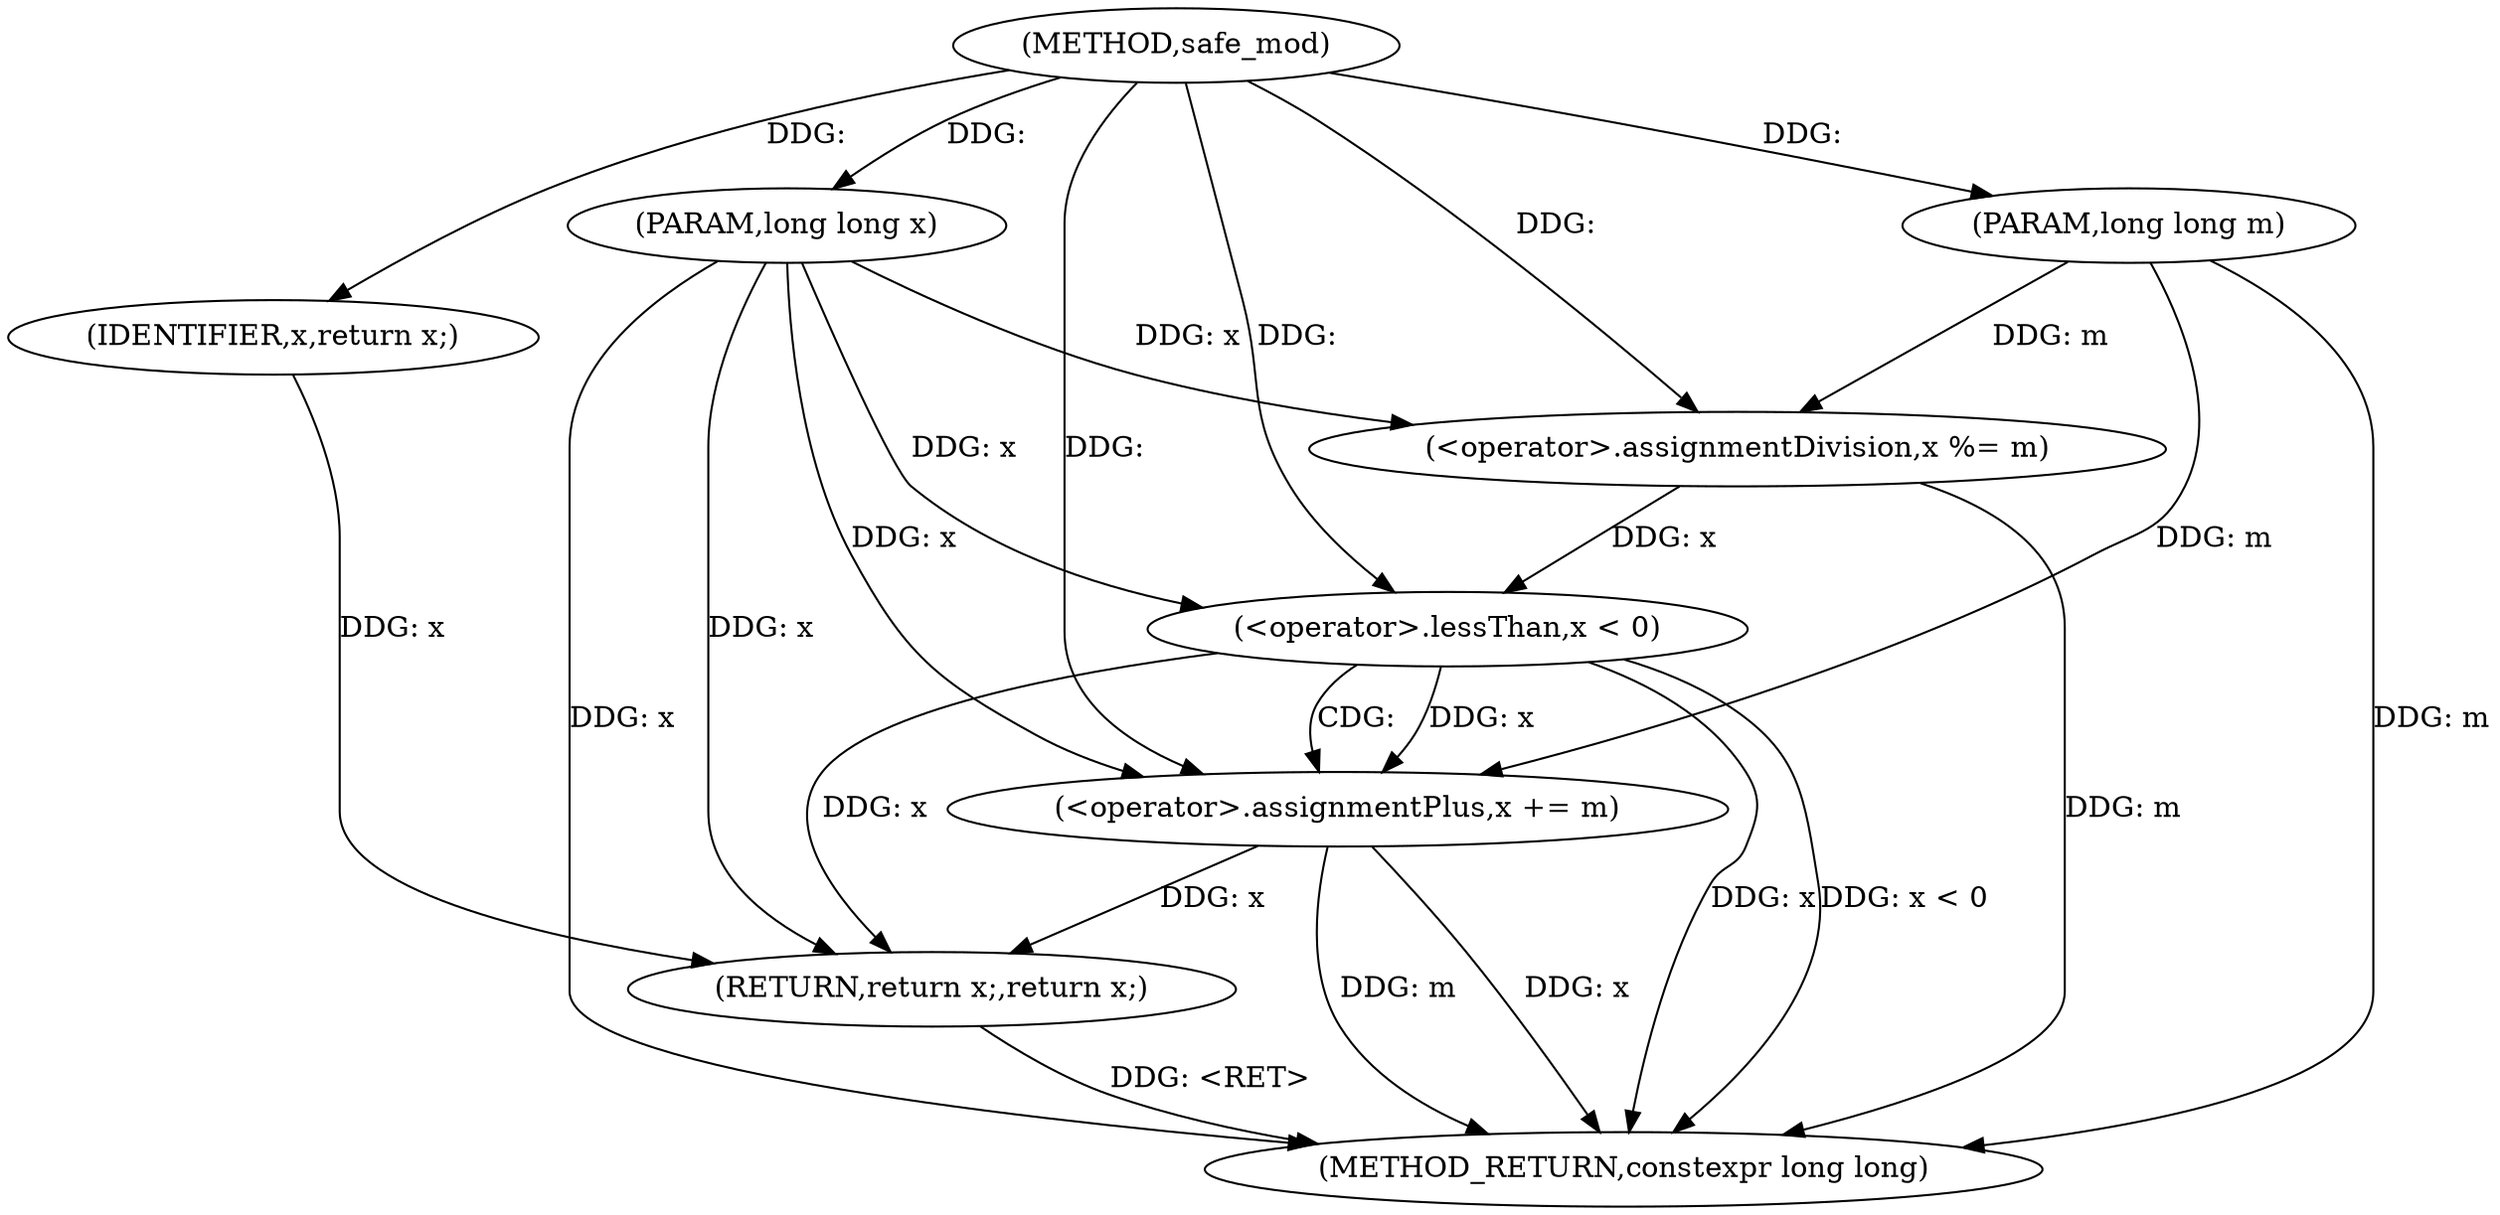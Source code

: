 digraph "safe_mod" {  
"1000206" [label = "(METHOD,safe_mod)" ]
"1000222" [label = "(METHOD_RETURN,constexpr long long)" ]
"1000207" [label = "(PARAM,long long x)" ]
"1000208" [label = "(PARAM,long long m)" ]
"1000210" [label = "(<operator>.assignmentDivision,x %= m)" ]
"1000220" [label = "(RETURN,return x;,return x;)" ]
"1000214" [label = "(<operator>.lessThan,x < 0)" ]
"1000217" [label = "(<operator>.assignmentPlus,x += m)" ]
"1000221" [label = "(IDENTIFIER,x,return x;)" ]
  "1000220" -> "1000222"  [ label = "DDG: <RET>"] 
  "1000207" -> "1000222"  [ label = "DDG: x"] 
  "1000208" -> "1000222"  [ label = "DDG: m"] 
  "1000210" -> "1000222"  [ label = "DDG: m"] 
  "1000214" -> "1000222"  [ label = "DDG: x"] 
  "1000214" -> "1000222"  [ label = "DDG: x < 0"] 
  "1000217" -> "1000222"  [ label = "DDG: x"] 
  "1000217" -> "1000222"  [ label = "DDG: m"] 
  "1000206" -> "1000207"  [ label = "DDG: "] 
  "1000206" -> "1000208"  [ label = "DDG: "] 
  "1000208" -> "1000210"  [ label = "DDG: m"] 
  "1000206" -> "1000210"  [ label = "DDG: "] 
  "1000221" -> "1000220"  [ label = "DDG: x"] 
  "1000214" -> "1000220"  [ label = "DDG: x"] 
  "1000217" -> "1000220"  [ label = "DDG: x"] 
  "1000207" -> "1000220"  [ label = "DDG: x"] 
  "1000207" -> "1000210"  [ label = "DDG: x"] 
  "1000208" -> "1000217"  [ label = "DDG: m"] 
  "1000206" -> "1000217"  [ label = "DDG: "] 
  "1000206" -> "1000221"  [ label = "DDG: "] 
  "1000210" -> "1000214"  [ label = "DDG: x"] 
  "1000207" -> "1000214"  [ label = "DDG: x"] 
  "1000206" -> "1000214"  [ label = "DDG: "] 
  "1000214" -> "1000217"  [ label = "DDG: x"] 
  "1000207" -> "1000217"  [ label = "DDG: x"] 
  "1000214" -> "1000217"  [ label = "CDG: "] 
}
